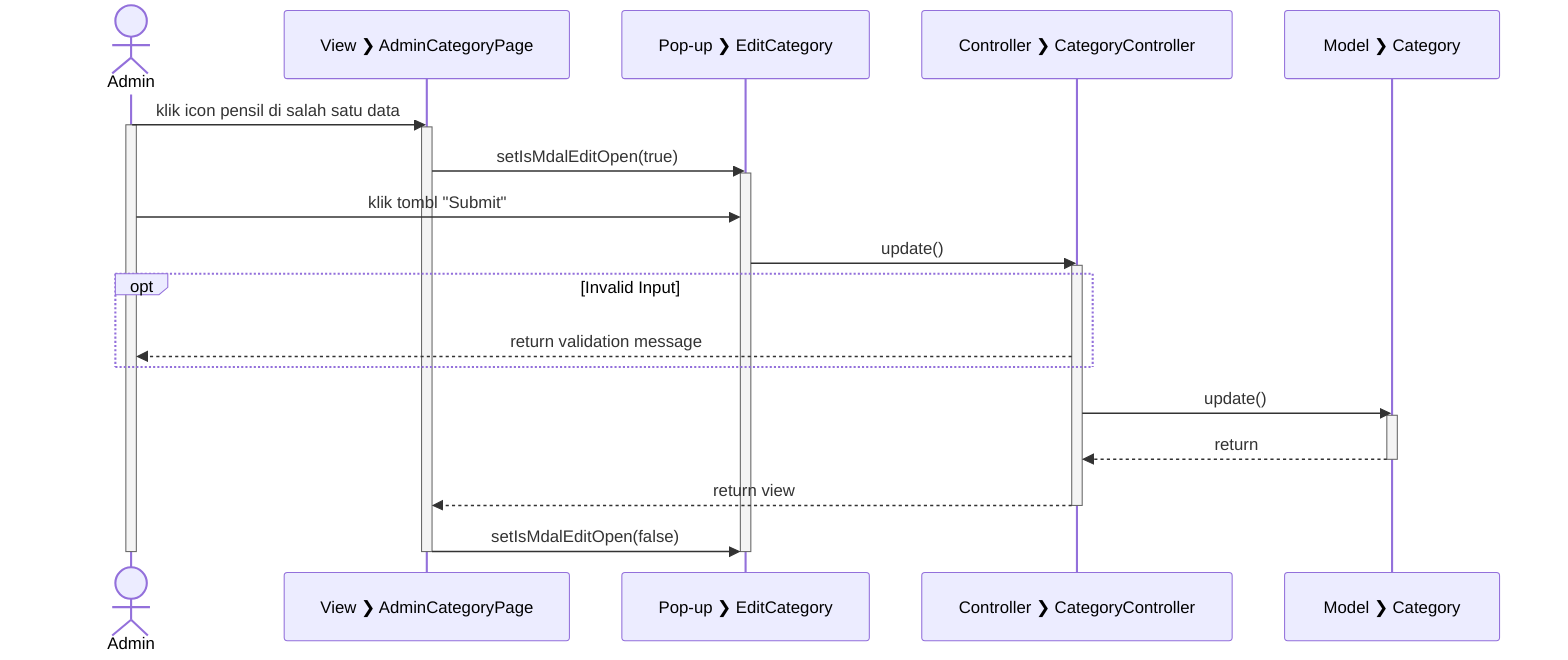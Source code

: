 sequenceDiagram
  actor Admin
  participant V_ACP as View #10095; AdminCategoryPage
  participant P_EC as Pop-up #10095; EditCategory
  participant C_C as Controller #10095; CategoryController
  participant M_C as Model #10095; Category
  
  Admin->>V_ACP: klik icon pensil di salah satu data
  
  activate Admin

  activate V_ACP

  V_ACP->>P_EC: setIsMdalEditOpen(true)

  activate P_EC

  Admin->>P_EC: klik tombl "Submit"
  P_EC->>C_C: update()

  activate C_C

  opt Invalid Input
    C_C-->>Admin: return validation message
  end

  C_C->>M_C: update()
  
  activate M_C
  
  M_C-->>C_C: return

  deactivate M_C

  C_C-->>V_ACP: return view

  deactivate C_C
  
  V_ACP->>P_EC: setIsMdalEditOpen(false)

  deactivate P_EC
  deactivate V_ACP

  deactivate Admin